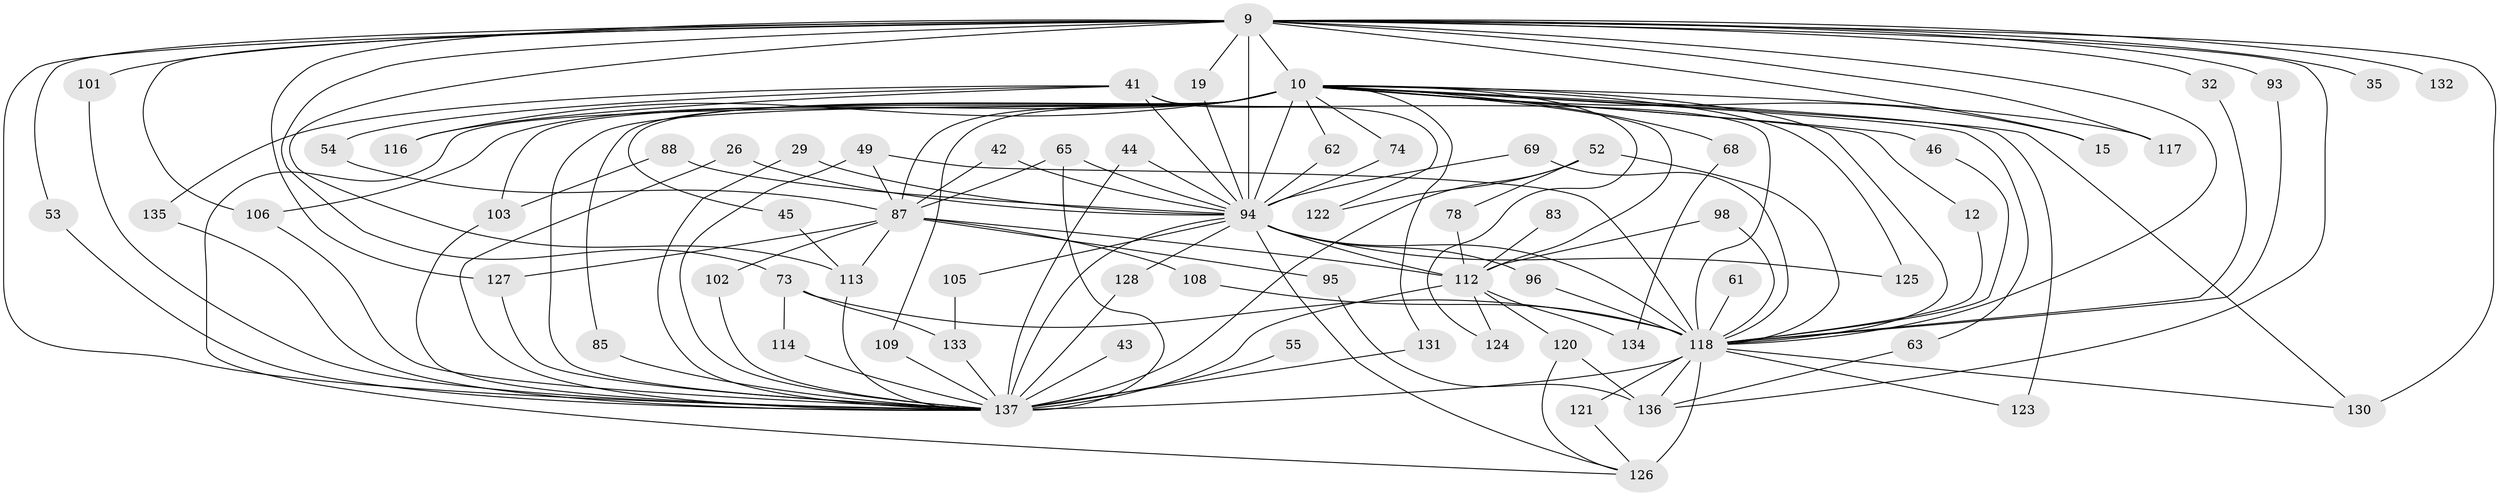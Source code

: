 // original degree distribution, {18: 0.014598540145985401, 31: 0.0072992700729927005, 28: 0.014598540145985401, 23: 0.0072992700729927005, 32: 0.0072992700729927005, 24: 0.0072992700729927005, 12: 0.0072992700729927005, 19: 0.0072992700729927005, 5: 0.029197080291970802, 2: 0.5474452554744526, 10: 0.014598540145985401, 7: 0.029197080291970802, 6: 0.021897810218978103, 3: 0.22627737226277372, 4: 0.051094890510948905, 8: 0.0072992700729927005}
// Generated by graph-tools (version 1.1) at 2025/43/03/09/25 04:43:29]
// undirected, 68 vertices, 138 edges
graph export_dot {
graph [start="1"]
  node [color=gray90,style=filled];
  9 [super="+7"];
  10 [super="+5"];
  12;
  15;
  19;
  26;
  29;
  32;
  35;
  41;
  42;
  43;
  44 [super="+33"];
  45;
  46 [super="+22"];
  49 [super="+34"];
  52 [super="+27"];
  53;
  54;
  55;
  61;
  62;
  63;
  65 [super="+20"];
  68;
  69;
  73 [super="+28+59"];
  74;
  78;
  83;
  85;
  87 [super="+16+30+70"];
  88;
  93;
  94 [super="+91+81+8"];
  95;
  96;
  98;
  101;
  102;
  103 [super="+90"];
  105;
  106 [super="+21+64"];
  108;
  109 [super="+58"];
  112 [super="+50+18+86+37"];
  113 [super="+110"];
  114;
  116;
  117;
  118 [super="+104+72+2"];
  120 [super="+36"];
  121;
  122;
  123;
  124;
  125;
  126 [super="+119+84"];
  127 [super="+56"];
  128;
  130 [super="+82"];
  131;
  132;
  133 [super="+66+100"];
  134;
  135;
  136 [super="+92+111+115"];
  137 [super="+129+6"];
  9 -- 10 [weight=4];
  9 -- 35 [weight=2];
  9 -- 53;
  9 -- 93;
  9 -- 117;
  9 -- 132 [weight=2];
  9 -- 15;
  9 -- 19;
  9 -- 32;
  9 -- 101;
  9 -- 113 [weight=2];
  9 -- 73 [weight=2];
  9 -- 136 [weight=2];
  9 -- 106;
  9 -- 127;
  9 -- 130;
  9 -- 94 [weight=9];
  9 -- 137 [weight=5];
  9 -- 118 [weight=3];
  10 -- 15;
  10 -- 62;
  10 -- 68 [weight=2];
  10 -- 74;
  10 -- 87 [weight=6];
  10 -- 94 [weight=8];
  10 -- 117;
  10 -- 123;
  10 -- 131;
  10 -- 12;
  10 -- 85;
  10 -- 45;
  10 -- 46 [weight=2];
  10 -- 116;
  10 -- 124;
  10 -- 125;
  10 -- 63;
  10 -- 109;
  10 -- 112;
  10 -- 106;
  10 -- 130;
  10 -- 103;
  10 -- 137 [weight=5];
  10 -- 126 [weight=2];
  10 -- 118 [weight=2];
  12 -- 118;
  19 -- 94;
  26 -- 94;
  26 -- 137;
  29 -- 94;
  29 -- 137;
  32 -- 118;
  41 -- 54;
  41 -- 116;
  41 -- 122;
  41 -- 135;
  41 -- 94 [weight=2];
  41 -- 118;
  42 -- 87;
  42 -- 94;
  43 -- 137 [weight=2];
  44 -- 94;
  44 -- 137 [weight=3];
  45 -- 113;
  46 -- 118;
  49 -- 87;
  49 -- 137;
  49 -- 118;
  52 -- 78;
  52 -- 122;
  52 -- 137 [weight=3];
  52 -- 118;
  53 -- 137;
  54 -- 87;
  55 -- 137 [weight=2];
  61 -- 118 [weight=2];
  62 -- 94;
  63 -- 136;
  65 -- 87;
  65 -- 94;
  65 -- 137;
  68 -- 134;
  69 -- 94;
  69 -- 118;
  73 -- 114;
  73 -- 133;
  73 -- 118 [weight=2];
  74 -- 94;
  78 -- 112;
  83 -- 112;
  85 -- 137;
  87 -- 108;
  87 -- 102;
  87 -- 95;
  87 -- 112;
  87 -- 113;
  87 -- 127;
  88 -- 94 [weight=2];
  88 -- 103;
  93 -- 118;
  94 -- 105;
  94 -- 128;
  94 -- 96;
  94 -- 112 [weight=2];
  94 -- 125;
  94 -- 137 [weight=9];
  94 -- 126 [weight=2];
  94 -- 118 [weight=5];
  95 -- 136;
  96 -- 118;
  98 -- 112;
  98 -- 118;
  101 -- 137;
  102 -- 137;
  103 -- 137;
  105 -- 133;
  106 -- 137 [weight=2];
  108 -- 118;
  109 -- 137 [weight=2];
  112 -- 134;
  112 -- 137 [weight=5];
  112 -- 124;
  112 -- 120;
  113 -- 137 [weight=2];
  114 -- 137;
  118 -- 137 [weight=5];
  118 -- 126 [weight=6];
  118 -- 121;
  118 -- 123;
  118 -- 130;
  118 -- 136 [weight=6];
  120 -- 136;
  120 -- 126;
  121 -- 126;
  127 -- 137;
  128 -- 137;
  131 -- 137;
  133 -- 137 [weight=2];
  135 -- 137;
}
